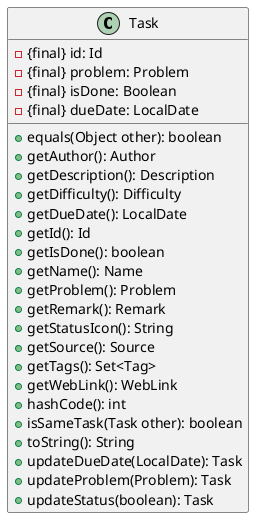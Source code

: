 @startuml

left to right direction

class Task {
    - {final} id: Id
    - {final} problem: Problem
    - {final} isDone: Boolean
    - {final} dueDate: LocalDate
    + equals(Object other): boolean
    + getAuthor(): Author
    + getDescription(): Description
    + getDifficulty(): Difficulty
    + getDueDate(): LocalDate
    + getId(): Id
    + getIsDone(): boolean
    + getName(): Name
    + getProblem(): Problem
    + getRemark(): Remark
    + getStatusIcon(): String
    + getSource(): Source
    + getTags(): Set<Tag>
    + getWebLink(): WebLink
    + hashCode(): int
    + isSameTask(Task other): boolean
    + toString(): String
    + updateDueDate(LocalDate): Task
    + updateProblem(Problem): Task
    + updateStatus(boolean): Task
}

@enduml
